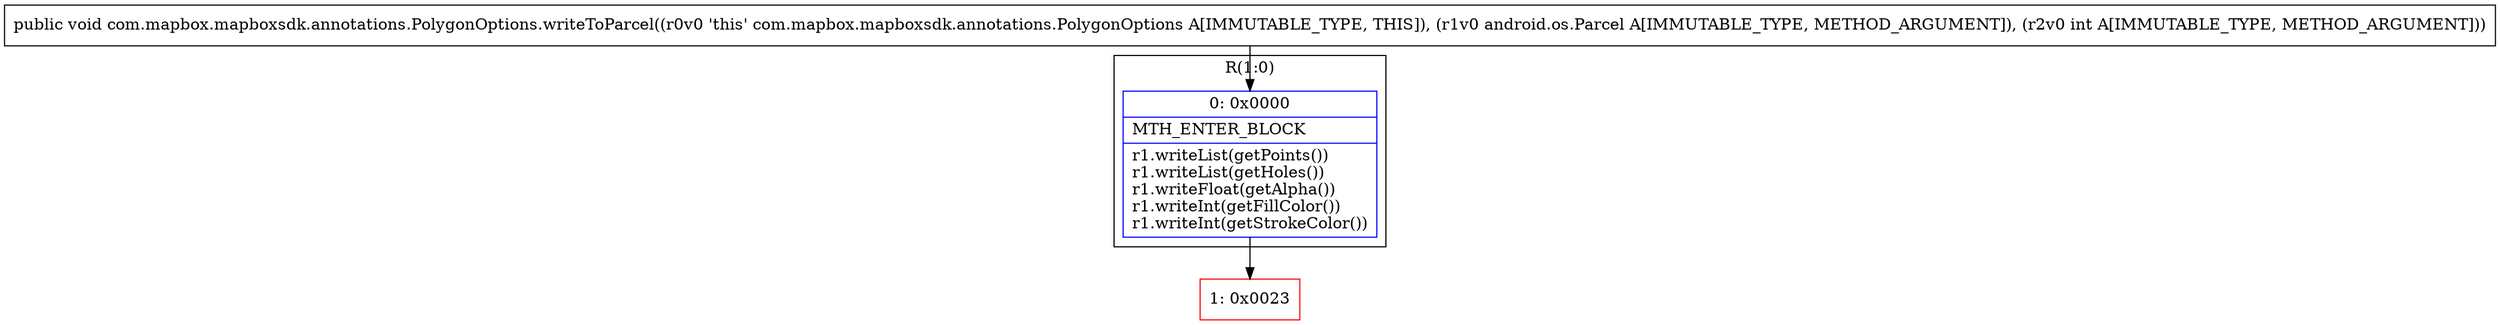 digraph "CFG forcom.mapbox.mapboxsdk.annotations.PolygonOptions.writeToParcel(Landroid\/os\/Parcel;I)V" {
subgraph cluster_Region_1043338728 {
label = "R(1:0)";
node [shape=record,color=blue];
Node_0 [shape=record,label="{0\:\ 0x0000|MTH_ENTER_BLOCK\l|r1.writeList(getPoints())\lr1.writeList(getHoles())\lr1.writeFloat(getAlpha())\lr1.writeInt(getFillColor())\lr1.writeInt(getStrokeColor())\l}"];
}
Node_1 [shape=record,color=red,label="{1\:\ 0x0023}"];
MethodNode[shape=record,label="{public void com.mapbox.mapboxsdk.annotations.PolygonOptions.writeToParcel((r0v0 'this' com.mapbox.mapboxsdk.annotations.PolygonOptions A[IMMUTABLE_TYPE, THIS]), (r1v0 android.os.Parcel A[IMMUTABLE_TYPE, METHOD_ARGUMENT]), (r2v0 int A[IMMUTABLE_TYPE, METHOD_ARGUMENT])) }"];
MethodNode -> Node_0;
Node_0 -> Node_1;
}

